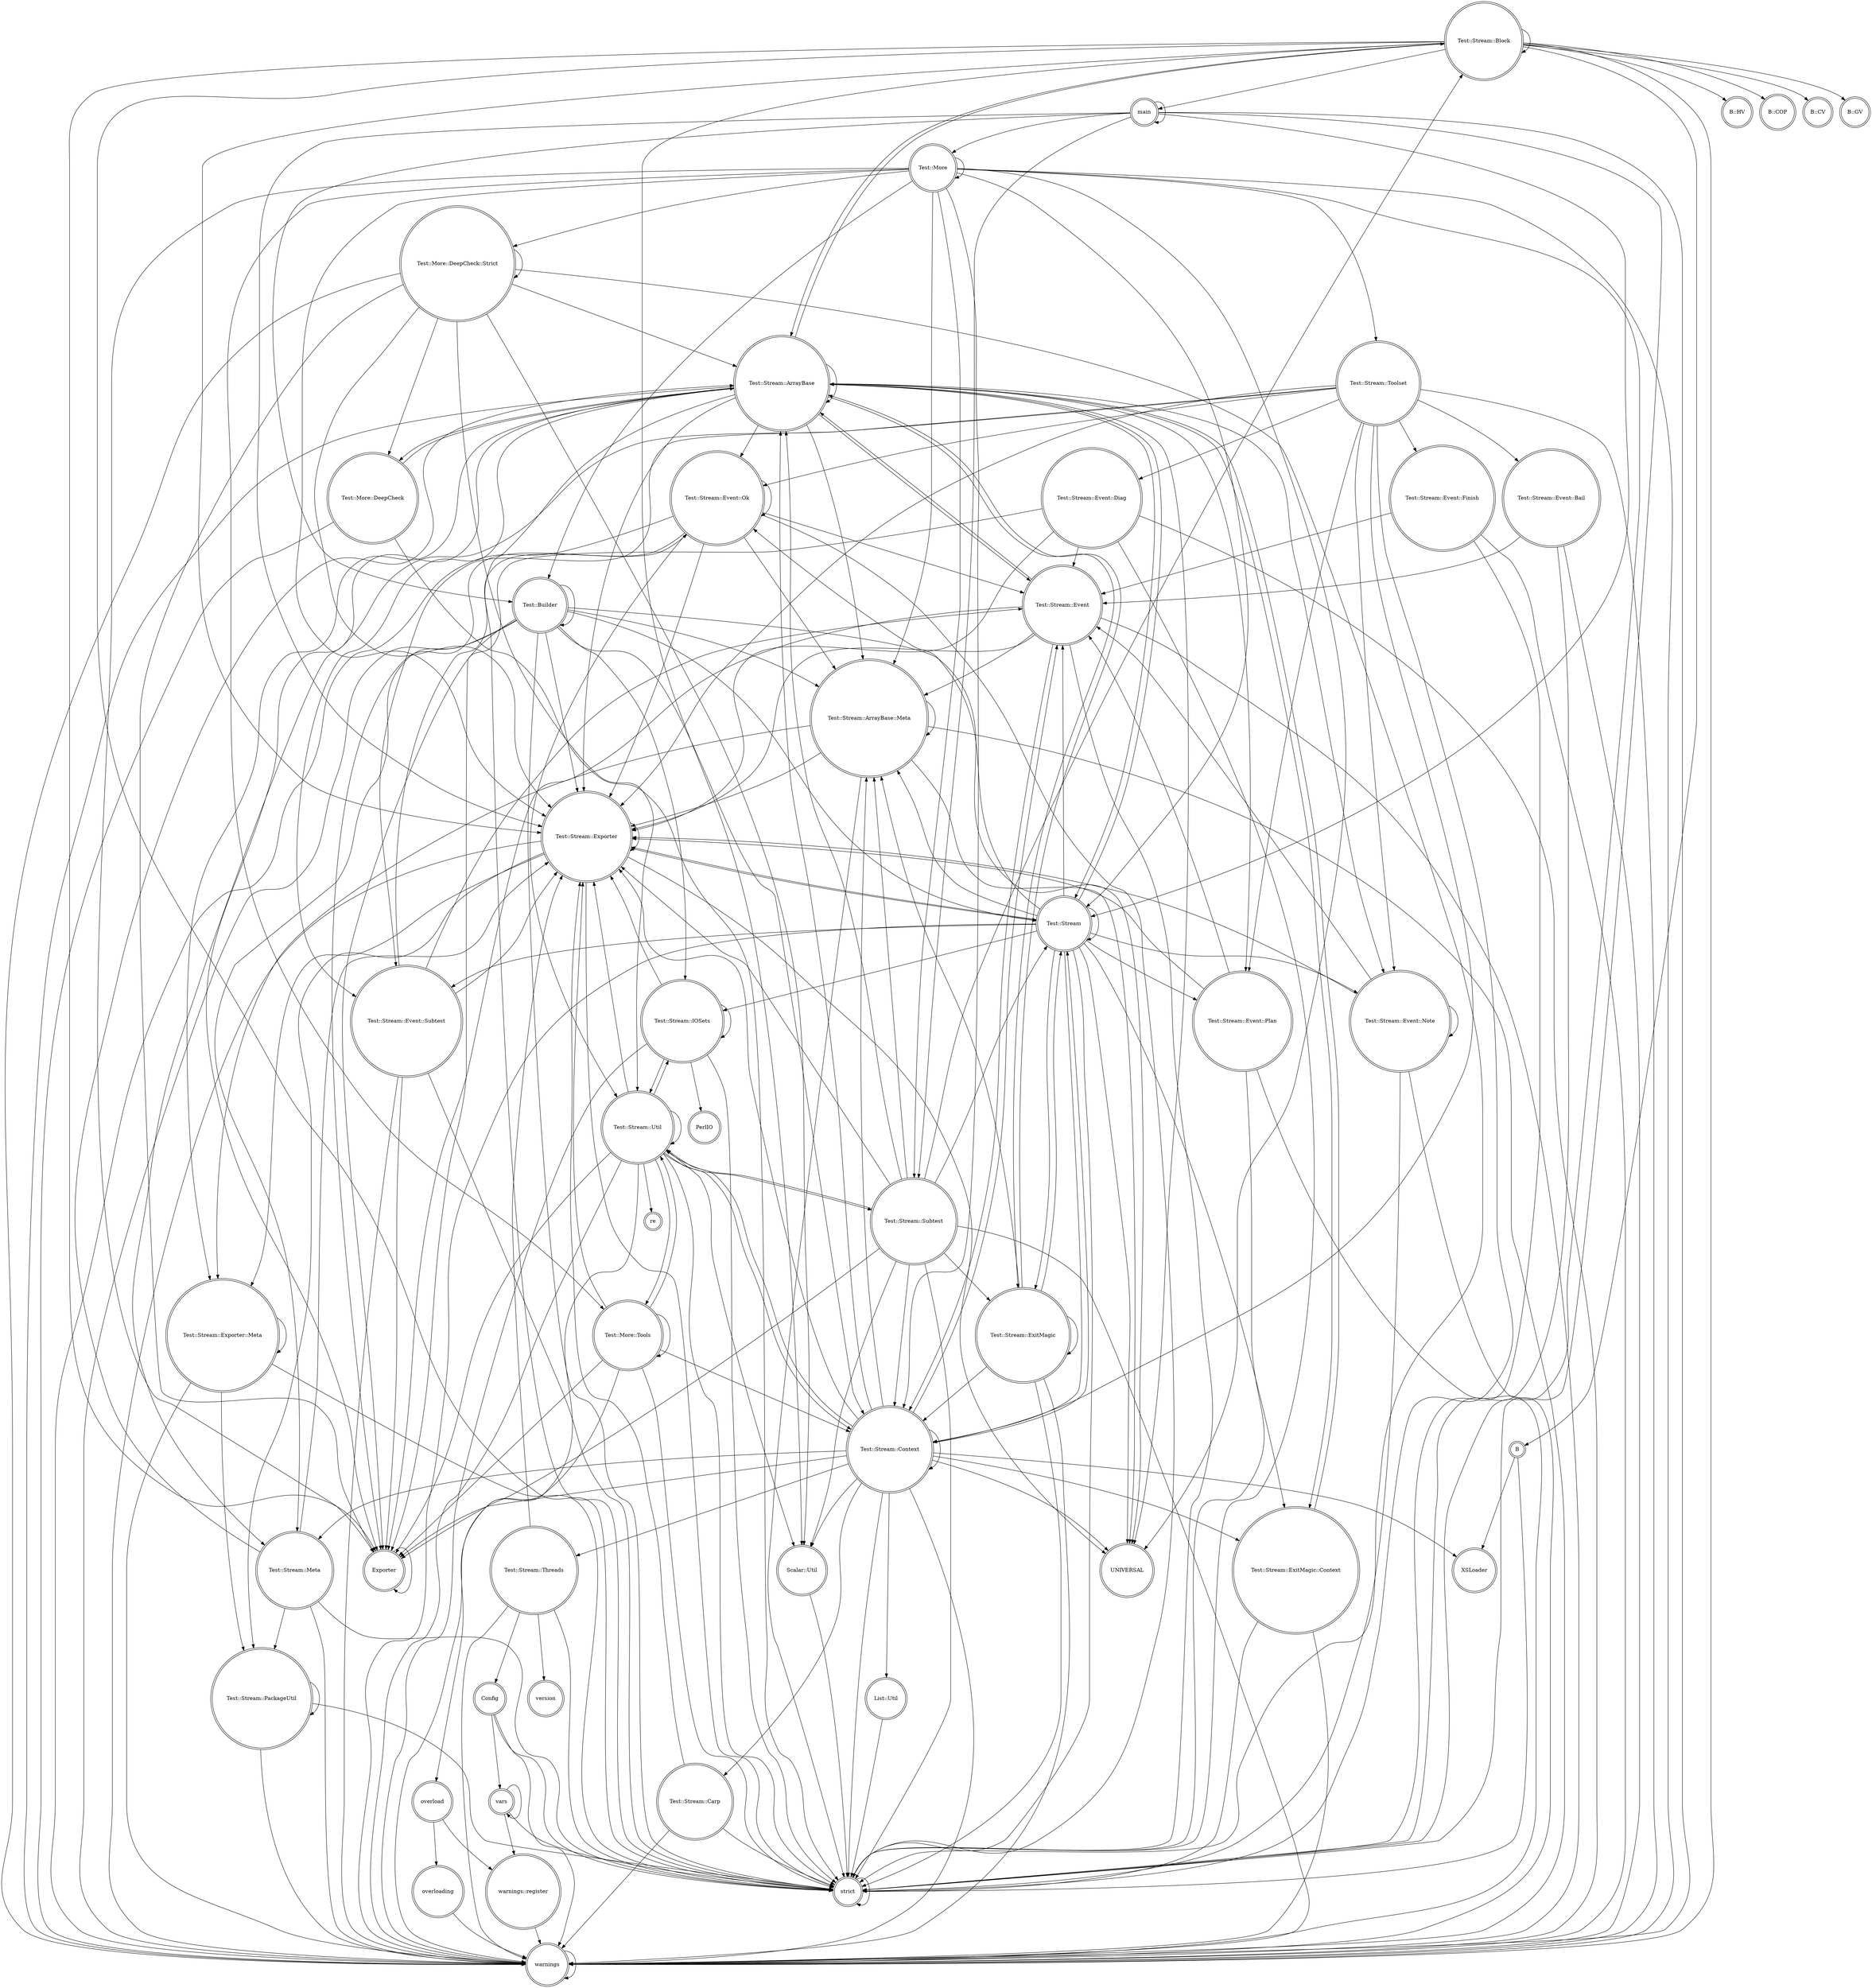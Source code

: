 digraph {
graph [overlap=false]
node [shape=doublecircle];
"Test::Stream::Block" -> "Test::Stream::ArrayBase";
"Test::Stream::Event::Ok" -> "Exporter";
"Test::Stream::Event::Finish" -> "Test::Stream::Event";
"Test::Stream::Util" -> "Scalar::Util";
"Test::Stream::Block" -> "Test::Stream::Exporter";
"Test::Stream::ArrayBase" -> "Test::Stream::Event::Plan";
"Test::Stream::Context" -> "Test::Stream::Context";
"Test::More" -> "Test::Stream::Toolset";
"Test::Stream::Exporter::Meta" -> "strict";
"Test::Stream::Toolset" -> "Test::Stream::Event::Ok";
"Test::Stream::ExitMagic" -> "strict";
"Test::More::Tools" -> "Test::More::Tools";
"Test::Builder" -> "warnings";
"Test::More::Tools" -> "warnings";
"Test::Stream::Threads" -> "warnings";
"Test::Stream::Subtest" -> "Test::Stream";
"Test::Stream" -> "Test::Stream::ExitMagic";
"Test::More" -> "Test::More::DeepCheck::Strict";
"Test::Stream::ArrayBase" -> "strict";
"Test::Stream::ArrayBase" -> "Test::Stream::ArrayBase";
"Test::Stream::Context" -> "Exporter";
"Test::Builder" -> "Test::Builder";
"Test::Stream::Event" -> "Test::Stream::ArrayBase";
"main" -> "warnings";
"Test::Stream::ExitMagic::Context" -> "Test::Stream::ArrayBase";
"Test::Stream::Subtest" -> "strict";
"Test::Stream::Util" -> "Test::More::Tools";
"Test::Builder" -> "Test::Stream::Meta";
"Test::Stream::Threads" -> "Test::Stream::Exporter";
"Config" -> "warnings";
"Test::Stream::Toolset" -> "strict";
"Test::Stream::Block" -> "strict";
"Test::Stream::ArrayBase" -> "warnings";
"Test::Stream" -> "Test::Stream::ExitMagic::Context";
"Test::Stream::Event::Note" -> "Test::Stream::Event::Note";
"Test::Stream::Block" -> "B::HV";
"Test::Stream::Context" -> "Test::Stream::Carp";
"Test::Stream::Util" -> "Test::Stream::IOSets";
"Test::Stream::Context" -> "Test::Stream";
"Config" -> "strict";
"Test::Stream::Meta" -> "Test::Stream::PackageUtil";
"Test::Stream::Subtest" -> "Test::Stream::ArrayBase::Meta";
"Test::Stream::ArrayBase" -> "Test::Stream";
"Test::Stream::ArrayBase" -> "Test::Stream::Event::Note";
"Test::Stream::Event::Subtest" -> "Test::Stream::Event";
"Test::More::Tools" -> "Test::Stream::Util";
"Test::Stream::ArrayBase::Meta" -> "Test::Stream::Exporter::Meta";
"main" -> "Test::More";
"Test::Stream::ArrayBase" -> "Test::More::DeepCheck";
"Test::Stream::PackageUtil" -> "Test::Stream::PackageUtil";
"Test::Stream::Block" -> "warnings";
"Test::Stream::ArrayBase" -> "Test::Stream::ExitMagic::Context";
"Test::More" -> "Test::Stream::Context";
"Test::Stream::ArrayBase::Meta" -> "Test::Stream::ArrayBase::Meta";
"Test::Stream::Exporter::Meta" -> "Test::Stream::Exporter::Meta";
"Test::Stream::Event::Diag" -> "Test::Stream::Event";
"Test::Stream::Subtest" -> "Test::Stream::Exporter";
"Test::Builder" -> "Test::Stream::IOSets";
"Test::Stream::Context" -> "List::Util";
"Test::Stream::Event::Ok" -> "strict";
"Test::Stream::Event::Bail" -> "Test::Stream::Event";
"Test::Stream::Event::Ok" -> "warnings";
"Test::Stream::Event" -> "Test::Stream::Context";
"overload" -> "warnings::register";
"Test::More::DeepCheck::Strict" -> "strict";
"Test::Stream::Event::Note" -> "Test::Stream::Exporter";
"Test::More" -> "UNIVERSAL";
"Test::Stream::Event::Ok" -> "Test::Stream::Util";
"vars" -> "vars";
"Test::Stream::IOSets" -> "Test::Stream::Exporter";
"Test::Stream::Event::Finish" -> "strict";
"Test::Stream::Context" -> "Scalar::Util";
"Test::Stream" -> "strict";
"Test::Stream::Meta" -> "warnings";
"Test::Stream::Context" -> "Test::Stream::Util";
"Test::Stream::Toolset" -> "Test::Stream::Event::Diag";
"Test::More::DeepCheck::Strict" -> "Scalar::Util";
"Test::Stream::ArrayBase" -> "Test::Stream::ArrayBase::Meta";
"warnings" -> "warnings";
"Test::Stream::Context" -> "strict";
"Test::Stream::ArrayBase::Meta" -> "UNIVERSAL";
"Test::Stream::Block" -> "B::COP";
"Test::Stream::Util" -> "Test::Stream::Context";
"Test::Stream::Util" -> "Exporter";
"Test::Stream::Subtest" -> "warnings";
"Test::Stream::Subtest" -> "Test::Stream::Util";
"Test::Stream::Context" -> "XSLoader";
"Scalar::Util" -> "strict";
"Test::Stream::ExitMagic::Context" -> "strict";
"Test::Stream::Event::Note" -> "strict";
"Test::Stream::Toolset" -> "Test::Stream::Context";
"Test::More" -> "warnings";
"Test::Stream::Block" -> "Test::Stream::Block";
"Test::Stream::Util" -> "Test::Stream::Exporter";
"Test::Stream::Event" -> "Exporter";
"Test::Stream::Exporter" -> "Test::Stream::Exporter";
"Test::Stream::Event::Ok" -> "Test::Stream::Event";
"Test::Stream::Block" -> "B::CV";
"Test::Stream::Event::Ok" -> "Test::Stream::Exporter";
"Test::Stream::Event" -> "Test::Stream::Exporter";
"Test::Stream::Subtest" -> "Test::Stream::Context";
"Test::Stream::Toolset" -> "Test::Stream::Meta";
"Test::Stream::Context" -> "Test::Stream::Threads";
"Test::Builder" -> "Test::Stream::Context";
"Exporter" -> "Exporter";
"strict" -> "strict";
"Test::Stream::Event::Subtest" -> "Test::Stream::Event::Ok";
"Test::Stream::Exporter::Meta" -> "Test::Stream::PackageUtil";
"Test::Stream::Carp" -> "strict";
"Test::Stream" -> "Test::Stream::Event::Ok";
"Test::More::DeepCheck::Strict" -> "Test::Stream::Exporter";
"Test::Stream::Event::Diag" -> "Exporter";
"Test::Stream::Event::Subtest" -> "warnings";
"Test::More" -> "Exporter";
"Test::More::Tools" -> "Test::Stream::Context";
"Test::Stream::ExitMagic::Context" -> "warnings";
"Test::Builder" -> "strict";
"main" -> "strict";
"Test::Stream::PackageUtil" -> "warnings";
"Test::More" -> "Test::Stream::ArrayBase::Meta";
"Test::Stream::Toolset" -> "Test::Stream::Event::Plan";
"Test::Stream::Subtest" -> "Exporter";
"Test::Builder" -> "Test::Stream::Exporter";
"main" -> "Test::Builder";
"Test::Stream::Block" -> "main";
"Test::Stream::Block" -> "Exporter";
"Test::Stream" -> "UNIVERSAL";
"List::Util" -> "strict";
"Test::Stream" -> "Test::Stream::Exporter";
"Test::Stream" -> "Test::Stream::Event::Subtest";
"overloading" -> "warnings";
"overload" -> "overloading";
"Test::Stream::ArrayBase" -> "Test::Stream::ExitMagic";
"Test::More::DeepCheck::Strict" -> "Test::Stream::ArrayBase";
"Test::Stream::Event::Plan" -> "Test::Stream::Event";
"Test::Stream::Event::Note" -> "warnings";
"Test::Stream::Util" -> "warnings";
"Test::Stream::ArrayBase" -> "Test::Stream::Event";
"Test::Stream" -> "Test::Stream::IOSets";
"Test::Stream" -> "Test::Stream::Event::Note";
"B" -> "strict";
"main" -> "main";
"Test::Stream::Util" -> "strict";
"Test::More" -> "Test::Builder";
"Test::Stream::Exporter" -> "strict";
"Test::Stream::Subtest" -> "Test::Stream::ArrayBase";
"Test::Stream" -> "warnings";
"Test::Stream::Context" -> "warnings";
"warnings::register" -> "warnings";
"Test::Stream::Util" -> "Test::Stream::Subtest";
"Test::Stream::Exporter" -> "Test::Stream";
"Test::Stream::Block" -> "B";
"Test::More" -> "Test::Stream::Exporter";
"Test::Stream::Event::Diag" -> "strict";
"Test::Stream" -> "Test::Stream::Event::Plan";
"Test::Stream" -> "Test::Stream::Event";
"Test::Stream::Context" -> "UNIVERSAL";
"Test::Stream::Context" -> "Test::Stream::ExitMagic::Context";
"Test::Stream::Context" -> "Test::Stream::Meta";
"Test::Stream::Event::Note" -> "Test::Stream::Event";
"Test::Stream::ArrayBase" -> "Test::Stream::Exporter::Meta";
"Test::Stream" -> "Test::Stream::ArrayBase::Meta";
"Test::More::Tools" -> "Test::Stream::Exporter";
"Test::Stream::Exporter" -> "Test::Stream::Exporter::Meta";
"Test::Stream::ArrayBase" -> "Test::Stream::Exporter";
"Test::Stream::Event::Bail" -> "strict";
"Test::More" -> "strict";
"Test::Stream::Event::Plan" -> "strict";
"Test::Stream" -> "Test::Stream::Context";
"Test::Stream::Exporter" -> "warnings";
"Test::More::DeepCheck::Strict" -> "Exporter";
"Test::More" -> "Test::More::Tools";
"Test::Stream::Context" -> "Test::Stream::ArrayBase";
"Test::More" -> "Test::More";
"main" -> "Test::Stream";
"Test::Stream::Event::Ok" -> "Test::Stream::Event::Ok";
"Test::Stream::Block" -> "Scalar::Util";
"Test::More::DeepCheck" -> "Test::Stream::ArrayBase";
"Test::Stream::ArrayBase" -> "Test::Stream::Event::Ok";
"Config" -> "vars";
"Test::Stream::Toolset" -> "Test::Stream::Event::Bail";
"Test::Stream::Subtest" -> "Scalar::Util";
"Test::Stream::Context" -> "Test::Stream::Event";
"Test::Stream::Util" -> "Test::Stream::Util";
"Test::Stream::Meta" -> "Test::Stream::Exporter";
"Test::More::Tools" -> "Exporter";
"Test::Stream::Event::Bail" -> "warnings";
"Test::Stream::Subtest" -> "Test::Stream::Block";
"Test::Stream::Exporter" -> "UNIVERSAL";
"Test::Stream::ArrayBase" -> "Exporter";
"Test::More::DeepCheck" -> "strict";
"Test::Stream::Subtest" -> "Test::Stream::ExitMagic";
"Test::More::DeepCheck::Strict" -> "Test::More::DeepCheck";
"main" -> "Test::Stream::Subtest";
"Test::More::DeepCheck::Strict" -> "Test::Stream::Util";
"B" -> "XSLoader";
"Test::Stream::Toolset" -> "Test::Stream::Exporter";
"Test::Stream::Context" -> "Test::Stream::Exporter";
"Test::Stream::ExitMagic" -> "warnings";
"Test::Stream::Util" -> "re";
"Test::Builder" -> "Test::Stream::ArrayBase::Meta";
"Test::Stream::PackageUtil" -> "strict";
"Test::Stream::Event::Diag" -> "warnings";
"Test::Builder" -> "Exporter";
"Test::Stream::Exporter" -> "Test::Stream::PackageUtil";
"Test::Builder" -> "UNIVERSAL";
"Test::Stream::Block" -> "B::GV";
"Test::Builder" -> "Test::Stream";
"Test::Stream::Util" -> "overload";
"Test::Stream::ExitMagic" -> "Test::Stream::ArrayBase::Meta";
"Test::Stream::Toolset" -> "Test::Stream::Event::Finish";
"Test::Stream::Event" -> "strict";
"Test::Stream::Carp" -> "warnings";
"Test::Stream::ArrayBase" -> "UNIVERSAL";
"Test::Stream::Event::Plan" -> "warnings";
"Test::More" -> "Test::Stream";
"Test::More" -> "Test::Stream::Subtest";
"Test::Stream::Event" -> "warnings";
"Test::Stream" -> "Test::Stream";
"Test::Stream::IOSets" -> "PerlIO";
"Test::Stream::Event::Subtest" -> "strict";
"Test::Stream::Carp" -> "Test::Stream::Exporter";
"Test::Stream::Event::Subtest" -> "Exporter";
"Test::More::DeepCheck::Strict" -> "warnings";
"Test::Stream::IOSets" -> "warnings";
"Test::Stream::Event::Ok" -> "Test::Stream::ArrayBase::Meta";
"Test::Stream::ArrayBase::Meta" -> "Test::Stream::Exporter";
"Test::Stream::Event" -> "Test::Stream::ArrayBase::Meta";
"Test::Stream::ArrayBase" -> "Test::Stream::Event::Subtest";
"Test::Stream::ExitMagic" -> "Test::Stream";
"Test::Stream::Meta" -> "Test::Stream::ArrayBase";
"Test::Stream::ExitMagic" -> "Test::Stream::ArrayBase";
"Test::Stream" -> "Test::Stream::ArrayBase";
"Test::Stream::Exporter::Meta" -> "warnings";
"Test::More::Tools" -> "strict";
"Test::More::DeepCheck::Strict" -> "Test::More::DeepCheck::Strict";
"Test::Stream::Meta" -> "strict";
"Test::Stream::ExitMagic" -> "Test::Stream::ExitMagic";
"Test::Stream::Toolset" -> "Test::Stream::Event::Subtest";
"Test::Stream::Toolset" -> "warnings";
"Test::Stream::ExitMagic" -> "Test::Stream::Context";
"main" -> "Test::Stream::Exporter";
"Test::Stream::ArrayBase::Meta" -> "strict";
"Test::Stream::IOSets" -> "Test::Stream::IOSets";
"Test::Stream::Threads" -> "version";
"vars" -> "warnings::register";
"vars" -> "strict";
"Test::Stream::ArrayBase" -> "Test::Stream::Block";
"Test::Stream::ArrayBase::Meta" -> "warnings";
"Test::Stream::IOSets" -> "strict";
"Test::Stream::Event::Diag" -> "Test::Stream::Exporter";
"Test::Stream::Event::Finish" -> "warnings";
"Test::Stream::Event::Plan" -> "Test::Stream::Exporter";
"Test::Stream::Threads" -> "Config";
"Test::Stream::Toolset" -> "Test::Stream::Event::Note";
"Test::Stream::IOSets" -> "Test::Stream::Util";
"Test::Stream::Threads" -> "strict";
"Test::More::DeepCheck" -> "warnings";
"Test::Stream::Context" -> "Test::Stream::ArrayBase::Meta";
"Test::Stream::Event::Subtest" -> "Test::Stream::Exporter";
}
